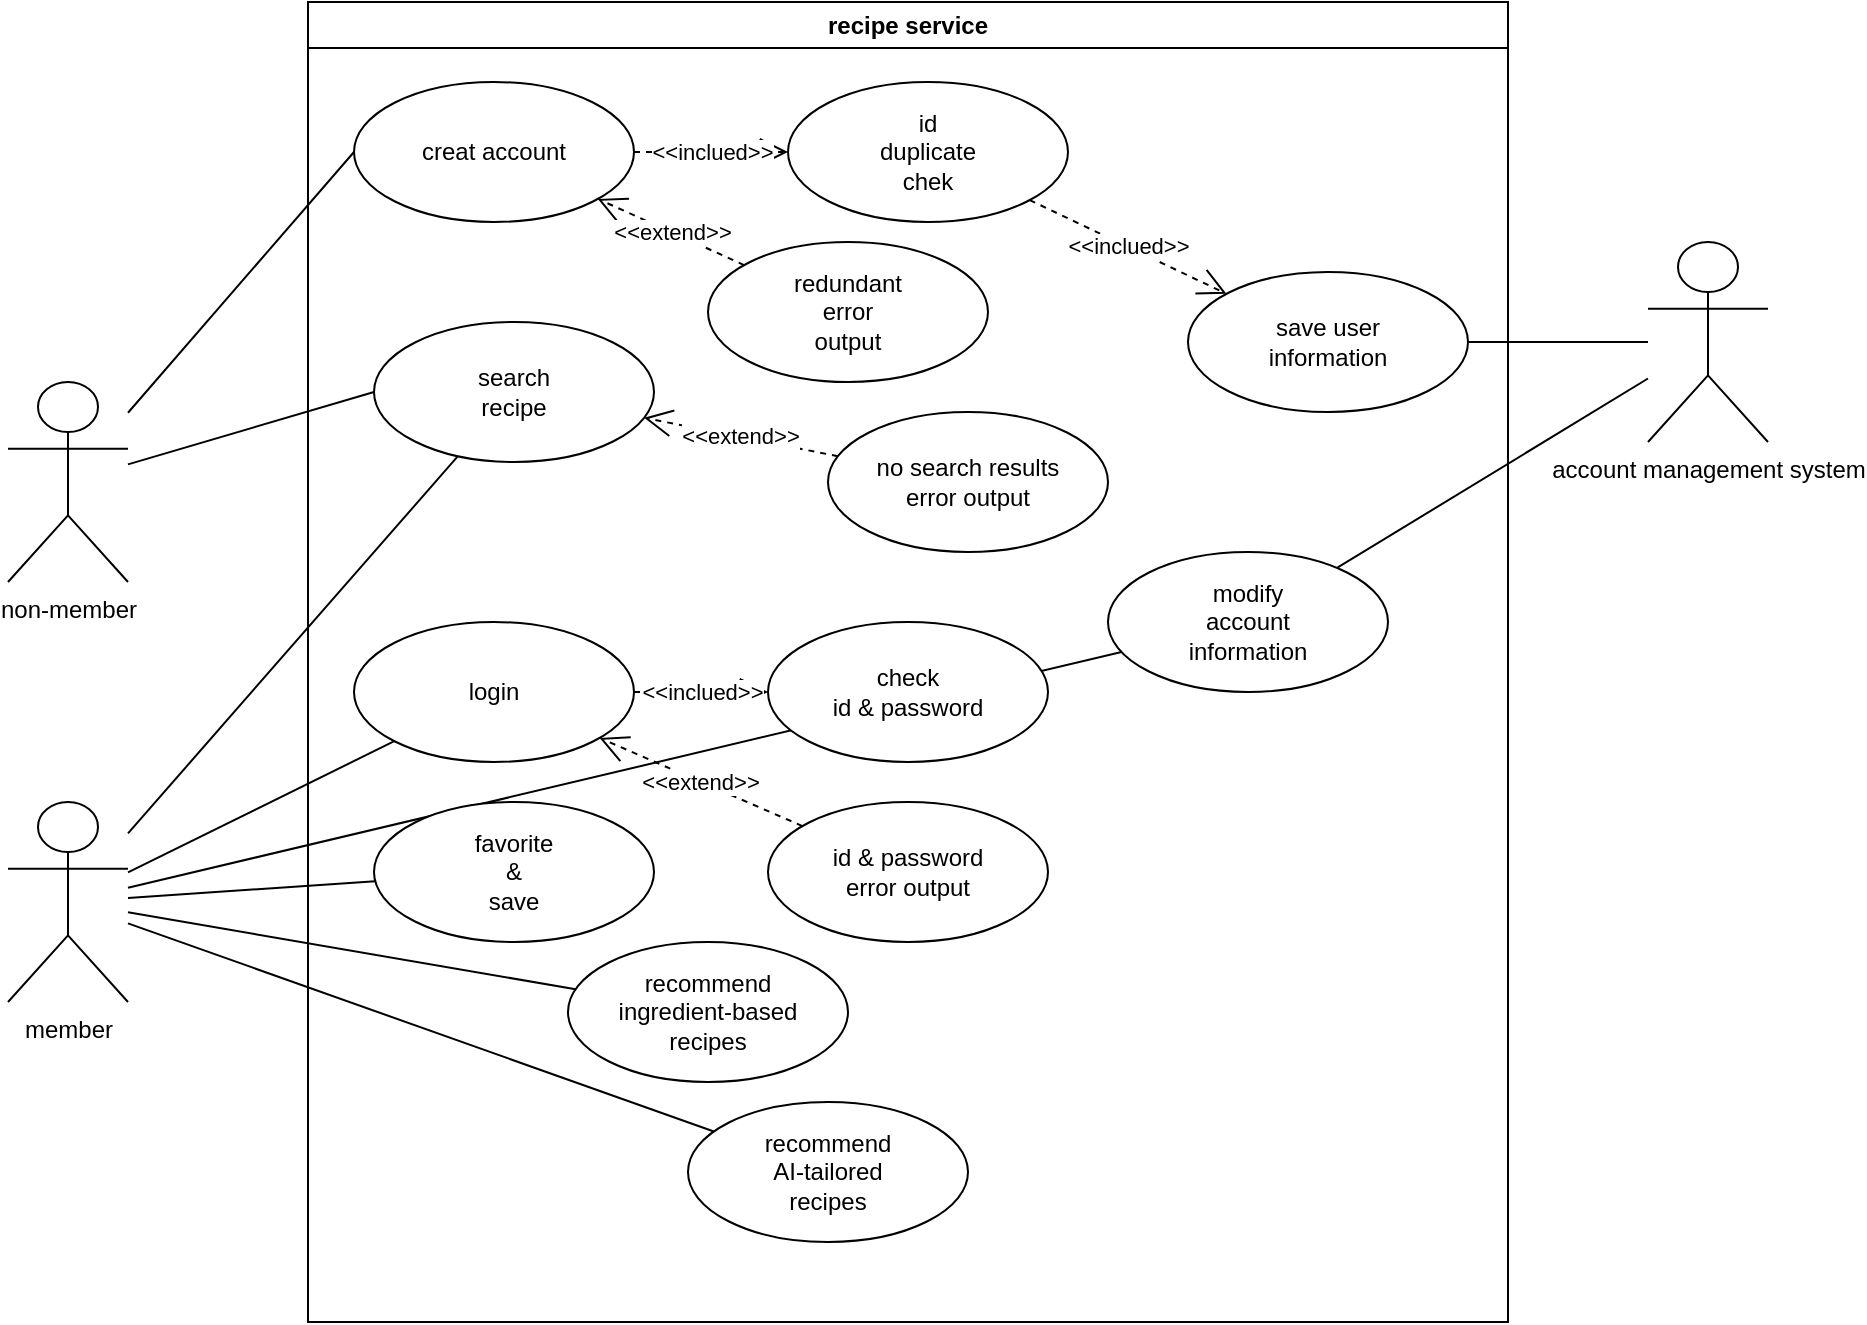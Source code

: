 <mxfile version="26.1.0">
  <diagram name="UC1" id="z5j7NBGGGdvuK_UEvRAk">
    <mxGraphModel dx="2314" dy="921" grid="1" gridSize="10" guides="1" tooltips="1" connect="1" arrows="1" fold="1" page="1" pageScale="1" pageWidth="827" pageHeight="1169" math="0" shadow="0">
      <root>
        <mxCell id="0" />
        <mxCell id="1" parent="0" />
        <mxCell id="etLbLdyzsT7lr8LaU-6j-27" value="" style="endArrow=none;html=1;rounded=0;" edge="1" parent="1" source="yFNGmXiaL20jZcpAk-IG-47" target="etLbLdyzsT7lr8LaU-6j-26">
          <mxGeometry width="50" height="50" relative="1" as="geometry">
            <mxPoint x="-950" y="550" as="sourcePoint" />
            <mxPoint x="-578" y="675" as="targetPoint" />
          </mxGeometry>
        </mxCell>
        <mxCell id="94UF97ZLEKz3bhL5moaH-1" value="non-member" style="shape=umlActor;verticalLabelPosition=bottom;verticalAlign=top;html=1;" parent="1" vertex="1">
          <mxGeometry x="-1020" y="270" width="60" height="100" as="geometry" />
        </mxCell>
        <mxCell id="A4RQ38QJs6wwwlrkrCxn-14" value="" style="endArrow=none;html=1;rounded=0;entryX=0;entryY=0.5;entryDx=0;entryDy=0;" parent="1" source="94UF97ZLEKz3bhL5moaH-1" target="A4RQ38QJs6wwwlrkrCxn-6" edge="1">
          <mxGeometry width="50" height="50" relative="1" as="geometry">
            <mxPoint x="180" y="360" as="sourcePoint" />
            <mxPoint x="230" y="310" as="targetPoint" />
          </mxGeometry>
        </mxCell>
        <mxCell id="NhTRIXsJ5zk7w_TpCh82-2" value="recipe service" style="swimlane;whiteSpace=wrap;html=1;startSize=23;" parent="1" vertex="1">
          <mxGeometry x="-870" y="80" width="600" height="660" as="geometry" />
        </mxCell>
        <mxCell id="A4RQ38QJs6wwwlrkrCxn-33" value="redundant&lt;br&gt;error&lt;br&gt;output" style="ellipse;whiteSpace=wrap;html=1;" parent="NhTRIXsJ5zk7w_TpCh82-2" vertex="1">
          <mxGeometry x="200" y="120" width="140" height="70" as="geometry" />
        </mxCell>
        <mxCell id="A4RQ38QJs6wwwlrkrCxn-7" value="id&lt;br&gt;duplicate&lt;br&gt;chek" style="ellipse;whiteSpace=wrap;html=1;" parent="NhTRIXsJ5zk7w_TpCh82-2" vertex="1">
          <mxGeometry x="240" y="40" width="140" height="70" as="geometry" />
        </mxCell>
        <mxCell id="A4RQ38QJs6wwwlrkrCxn-6" value="creat account" style="ellipse;whiteSpace=wrap;html=1;" parent="NhTRIXsJ5zk7w_TpCh82-2" vertex="1">
          <mxGeometry x="23" y="40" width="140" height="70" as="geometry" />
        </mxCell>
        <mxCell id="A4RQ38QJs6wwwlrkrCxn-8" value="&amp;lt;&amp;lt;inclued&amp;gt;&amp;gt;" style="endArrow=open;endSize=12;dashed=1;html=1;rounded=0;exitX=1;exitY=0.5;exitDx=0;exitDy=0;entryX=0;entryY=0.5;entryDx=0;entryDy=0;" parent="NhTRIXsJ5zk7w_TpCh82-2" source="A4RQ38QJs6wwwlrkrCxn-6" target="A4RQ38QJs6wwwlrkrCxn-7" edge="1">
          <mxGeometry width="160" relative="1" as="geometry">
            <mxPoint x="260" y="270" as="sourcePoint" />
            <mxPoint x="420" y="270" as="targetPoint" />
          </mxGeometry>
        </mxCell>
        <mxCell id="A4RQ38QJs6wwwlrkrCxn-34" value="&amp;lt;&amp;lt;extend&amp;gt;&amp;gt;" style="endArrow=open;endSize=12;dashed=1;html=1;rounded=0;" parent="NhTRIXsJ5zk7w_TpCh82-2" source="A4RQ38QJs6wwwlrkrCxn-33" target="A4RQ38QJs6wwwlrkrCxn-6" edge="1">
          <mxGeometry width="160" relative="1" as="geometry">
            <mxPoint x="380" y="90" as="sourcePoint" />
            <mxPoint x="490" y="170" as="targetPoint" />
          </mxGeometry>
        </mxCell>
        <mxCell id="yFNGmXiaL20jZcpAk-IG-3" value="login" style="ellipse;whiteSpace=wrap;html=1;" parent="NhTRIXsJ5zk7w_TpCh82-2" vertex="1">
          <mxGeometry x="23" y="310" width="140" height="70" as="geometry" />
        </mxCell>
        <mxCell id="yFNGmXiaL20jZcpAk-IG-4" value="check&lt;br&gt;id &amp;amp; password" style="ellipse;whiteSpace=wrap;html=1;" parent="NhTRIXsJ5zk7w_TpCh82-2" vertex="1">
          <mxGeometry x="230" y="310" width="140" height="70" as="geometry" />
        </mxCell>
        <mxCell id="yFNGmXiaL20jZcpAk-IG-5" value="&amp;lt;&amp;lt;inclued&amp;gt;&amp;gt;" style="endArrow=open;endSize=12;dashed=1;html=1;rounded=0;exitX=1;exitY=0.5;exitDx=0;exitDy=0;entryX=0;entryY=0.5;entryDx=0;entryDy=0;" parent="NhTRIXsJ5zk7w_TpCh82-2" source="yFNGmXiaL20jZcpAk-IG-3" target="yFNGmXiaL20jZcpAk-IG-4" edge="1">
          <mxGeometry width="160" relative="1" as="geometry">
            <mxPoint x="163" y="265" as="sourcePoint" />
            <mxPoint x="240" y="265" as="targetPoint" />
          </mxGeometry>
        </mxCell>
        <mxCell id="yFNGmXiaL20jZcpAk-IG-8" value="search&lt;div&gt;recipe&lt;/div&gt;" style="ellipse;whiteSpace=wrap;html=1;" parent="NhTRIXsJ5zk7w_TpCh82-2" vertex="1">
          <mxGeometry x="33" y="160" width="140" height="70" as="geometry" />
        </mxCell>
        <mxCell id="yFNGmXiaL20jZcpAk-IG-11" value="id &amp;amp; password&lt;br&gt;error output" style="ellipse;whiteSpace=wrap;html=1;" parent="NhTRIXsJ5zk7w_TpCh82-2" vertex="1">
          <mxGeometry x="230" y="400" width="140" height="70" as="geometry" />
        </mxCell>
        <mxCell id="yFNGmXiaL20jZcpAk-IG-12" value="&amp;lt;&amp;lt;extend&amp;gt;&amp;gt;" style="endArrow=open;endSize=12;dashed=1;html=1;rounded=0;" parent="NhTRIXsJ5zk7w_TpCh82-2" source="yFNGmXiaL20jZcpAk-IG-11" target="yFNGmXiaL20jZcpAk-IG-3" edge="1">
          <mxGeometry width="160" relative="1" as="geometry">
            <mxPoint x="218" y="322" as="sourcePoint" />
            <mxPoint x="145" y="289" as="targetPoint" />
          </mxGeometry>
        </mxCell>
        <mxCell id="yFNGmXiaL20jZcpAk-IG-13" value="no search results&lt;br&gt;error output" style="ellipse;whiteSpace=wrap;html=1;" parent="NhTRIXsJ5zk7w_TpCh82-2" vertex="1">
          <mxGeometry x="260" y="205" width="140" height="70" as="geometry" />
        </mxCell>
        <mxCell id="yFNGmXiaL20jZcpAk-IG-14" value="&amp;lt;&amp;lt;extend&amp;gt;&amp;gt;" style="endArrow=open;endSize=12;dashed=1;html=1;rounded=0;" parent="NhTRIXsJ5zk7w_TpCh82-2" source="yFNGmXiaL20jZcpAk-IG-13" target="yFNGmXiaL20jZcpAk-IG-8" edge="1">
          <mxGeometry width="160" relative="1" as="geometry">
            <mxPoint x="246" y="143" as="sourcePoint" />
            <mxPoint x="157" y="107" as="targetPoint" />
          </mxGeometry>
        </mxCell>
        <mxCell id="yFNGmXiaL20jZcpAk-IG-53" value="favorite&lt;br&gt;&amp;amp;&lt;br&gt;save" style="ellipse;whiteSpace=wrap;html=1;" parent="NhTRIXsJ5zk7w_TpCh82-2" vertex="1">
          <mxGeometry x="33" y="400" width="140" height="70" as="geometry" />
        </mxCell>
        <mxCell id="etLbLdyzsT7lr8LaU-6j-1" value="recommend&lt;br&gt;ingredient-based&lt;br&gt;recipes" style="ellipse;whiteSpace=wrap;html=1;" vertex="1" parent="NhTRIXsJ5zk7w_TpCh82-2">
          <mxGeometry x="130" y="470" width="140" height="70" as="geometry" />
        </mxCell>
        <mxCell id="etLbLdyzsT7lr8LaU-6j-4" value="recommend&lt;br&gt;AI-tailored&lt;br&gt;recipes" style="ellipse;whiteSpace=wrap;html=1;" vertex="1" parent="NhTRIXsJ5zk7w_TpCh82-2">
          <mxGeometry x="190" y="550" width="140" height="70" as="geometry" />
        </mxCell>
        <mxCell id="etLbLdyzsT7lr8LaU-6j-23" value="save user&lt;br&gt;&lt;div&gt;information&lt;/div&gt;" style="ellipse;whiteSpace=wrap;html=1;" vertex="1" parent="NhTRIXsJ5zk7w_TpCh82-2">
          <mxGeometry x="440" y="135" width="140" height="70" as="geometry" />
        </mxCell>
        <mxCell id="etLbLdyzsT7lr8LaU-6j-24" value="&amp;lt;&amp;lt;inclued&amp;gt;&amp;gt;" style="endArrow=open;endSize=12;dashed=1;html=1;rounded=0;" edge="1" parent="NhTRIXsJ5zk7w_TpCh82-2" source="A4RQ38QJs6wwwlrkrCxn-7" target="etLbLdyzsT7lr8LaU-6j-23">
          <mxGeometry width="160" relative="1" as="geometry">
            <mxPoint x="173" y="85" as="sourcePoint" />
            <mxPoint x="250" y="85" as="targetPoint" />
          </mxGeometry>
        </mxCell>
        <mxCell id="etLbLdyzsT7lr8LaU-6j-26" value="modify&lt;br&gt;account&lt;br&gt;information" style="ellipse;whiteSpace=wrap;html=1;" vertex="1" parent="NhTRIXsJ5zk7w_TpCh82-2">
          <mxGeometry x="400" y="275" width="140" height="70" as="geometry" />
        </mxCell>
        <mxCell id="NhTRIXsJ5zk7w_TpCh82-3" value="account management system" style="shape=umlActor;verticalLabelPosition=bottom;verticalAlign=top;html=1;" parent="1" vertex="1">
          <mxGeometry x="-200" y="200" width="60" height="100" as="geometry" />
        </mxCell>
        <mxCell id="yFNGmXiaL20jZcpAk-IG-9" value="" style="endArrow=none;html=1;rounded=0;entryX=0;entryY=0.5;entryDx=0;entryDy=0;" parent="1" source="94UF97ZLEKz3bhL5moaH-1" target="yFNGmXiaL20jZcpAk-IG-8" edge="1">
          <mxGeometry width="50" height="50" relative="1" as="geometry">
            <mxPoint x="-960" y="459" as="sourcePoint" />
            <mxPoint x="-808" y="353" as="targetPoint" />
          </mxGeometry>
        </mxCell>
        <mxCell id="yFNGmXiaL20jZcpAk-IG-47" value="member" style="shape=umlActor;verticalLabelPosition=bottom;verticalAlign=top;html=1;" parent="1" vertex="1">
          <mxGeometry x="-1020" y="480" width="60" height="100" as="geometry" />
        </mxCell>
        <mxCell id="yFNGmXiaL20jZcpAk-IG-51" value="" style="endArrow=none;html=1;rounded=0;" parent="1" source="yFNGmXiaL20jZcpAk-IG-47" target="yFNGmXiaL20jZcpAk-IG-8" edge="1">
          <mxGeometry width="50" height="50" relative="1" as="geometry">
            <mxPoint x="-950" y="361" as="sourcePoint" />
            <mxPoint x="-827" y="445" as="targetPoint" />
          </mxGeometry>
        </mxCell>
        <mxCell id="yFNGmXiaL20jZcpAk-IG-52" value="" style="endArrow=none;html=1;rounded=0;" parent="1" source="yFNGmXiaL20jZcpAk-IG-47" target="yFNGmXiaL20jZcpAk-IG-3" edge="1">
          <mxGeometry width="50" height="50" relative="1" as="geometry">
            <mxPoint x="-950" y="506" as="sourcePoint" />
            <mxPoint x="-785" y="317" as="targetPoint" />
          </mxGeometry>
        </mxCell>
        <mxCell id="yFNGmXiaL20jZcpAk-IG-54" value="" style="endArrow=none;html=1;rounded=0;" parent="1" source="yFNGmXiaL20jZcpAk-IG-47" target="yFNGmXiaL20jZcpAk-IG-53" edge="1">
          <mxGeometry width="50" height="50" relative="1" as="geometry">
            <mxPoint x="-950" y="535" as="sourcePoint" />
            <mxPoint x="-843" y="516" as="targetPoint" />
          </mxGeometry>
        </mxCell>
        <mxCell id="etLbLdyzsT7lr8LaU-6j-3" value="" style="endArrow=none;html=1;rounded=0;" edge="1" parent="1" source="yFNGmXiaL20jZcpAk-IG-47" target="etLbLdyzsT7lr8LaU-6j-1">
          <mxGeometry width="50" height="50" relative="1" as="geometry">
            <mxPoint x="-950" y="542" as="sourcePoint" />
            <mxPoint x="-809" y="551" as="targetPoint" />
          </mxGeometry>
        </mxCell>
        <mxCell id="etLbLdyzsT7lr8LaU-6j-5" value="" style="endArrow=none;html=1;rounded=0;" edge="1" parent="1" source="yFNGmXiaL20jZcpAk-IG-47" target="etLbLdyzsT7lr8LaU-6j-4">
          <mxGeometry width="50" height="50" relative="1" as="geometry">
            <mxPoint x="-950" y="550" as="sourcePoint" />
            <mxPoint x="-758" y="615" as="targetPoint" />
          </mxGeometry>
        </mxCell>
        <mxCell id="etLbLdyzsT7lr8LaU-6j-25" value="" style="endArrow=none;html=1;rounded=0;" edge="1" parent="1" source="etLbLdyzsT7lr8LaU-6j-23" target="NhTRIXsJ5zk7w_TpCh82-3">
          <mxGeometry width="50" height="50" relative="1" as="geometry">
            <mxPoint x="-130" y="390" as="sourcePoint" />
            <mxPoint x="51" y="524" as="targetPoint" />
          </mxGeometry>
        </mxCell>
        <mxCell id="etLbLdyzsT7lr8LaU-6j-28" value="" style="endArrow=none;html=1;rounded=0;" edge="1" parent="1" source="etLbLdyzsT7lr8LaU-6j-26" target="NhTRIXsJ5zk7w_TpCh82-3">
          <mxGeometry width="50" height="50" relative="1" as="geometry">
            <mxPoint x="-280" y="260" as="sourcePoint" />
            <mxPoint x="-140" y="260" as="targetPoint" />
          </mxGeometry>
        </mxCell>
      </root>
    </mxGraphModel>
  </diagram>
</mxfile>
